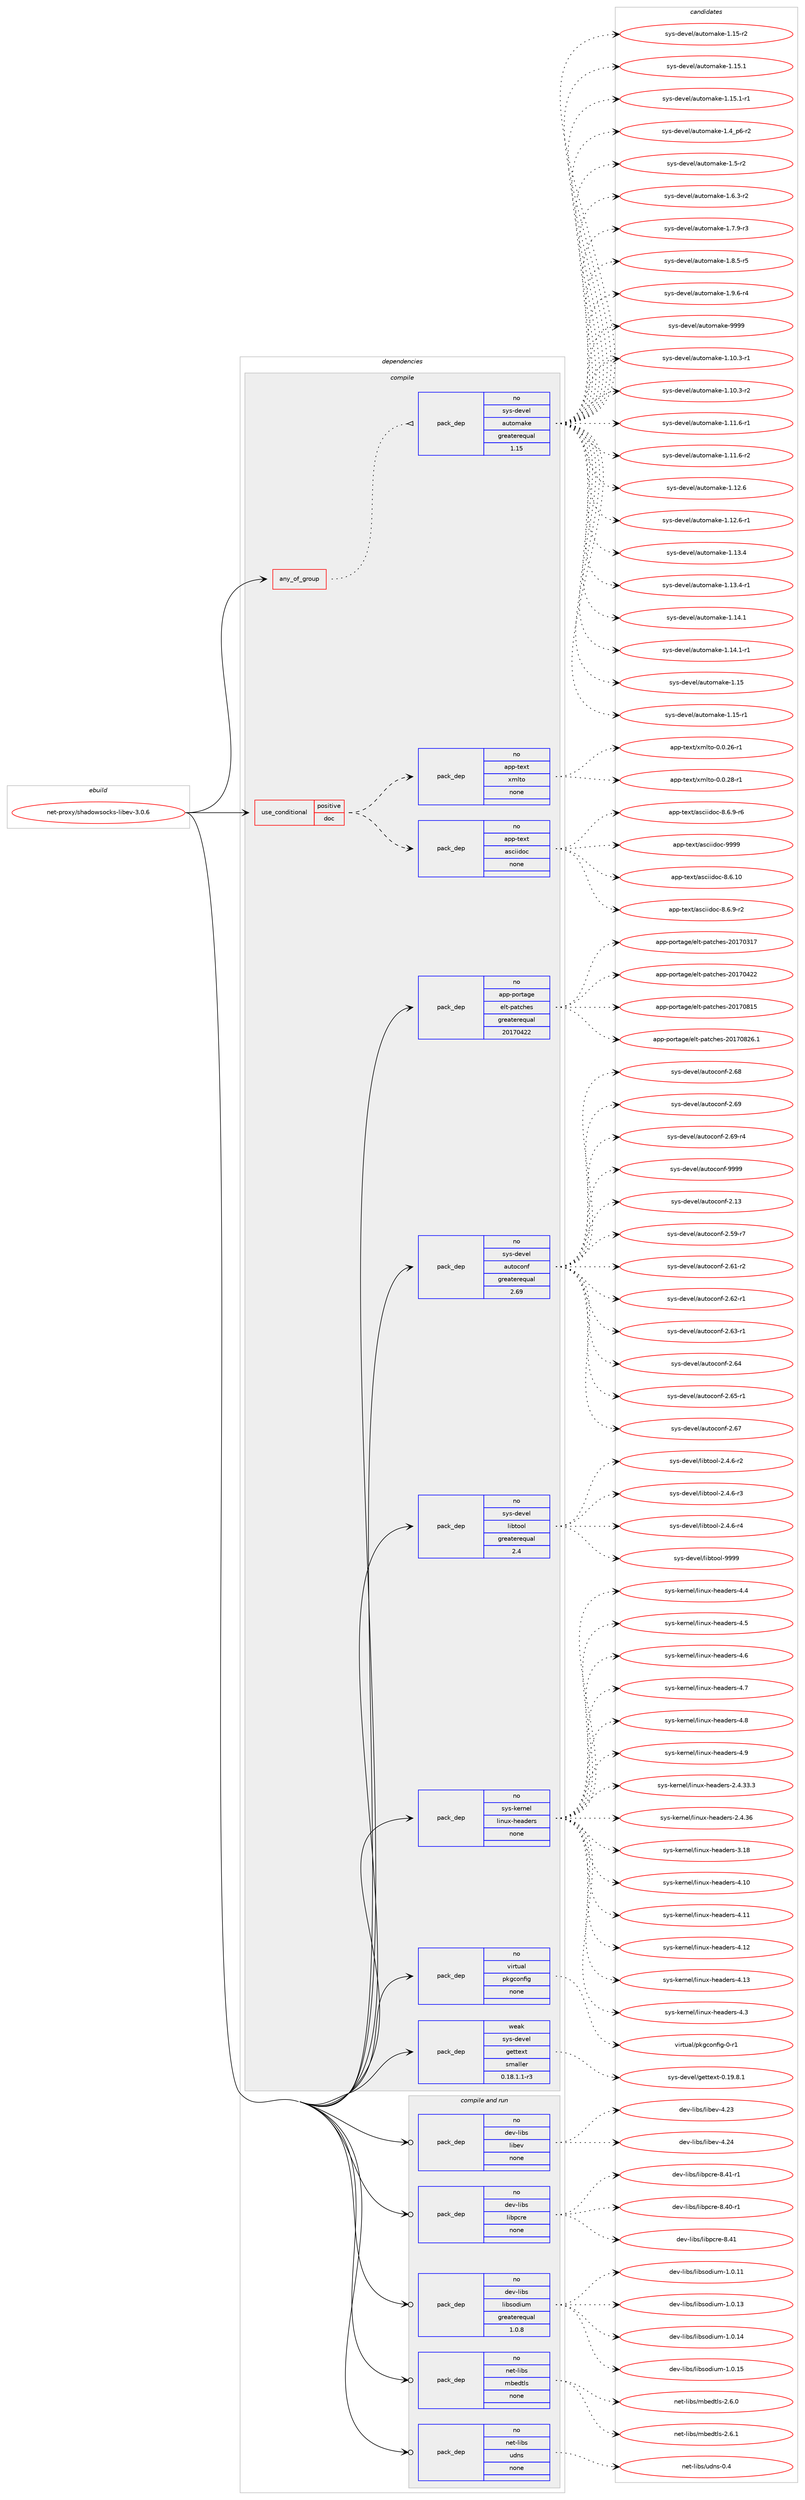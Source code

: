 digraph prolog {

# *************
# Graph options
# *************

newrank=true;
concentrate=true;
compound=true;
graph [rankdir=LR,fontname=Helvetica,fontsize=10,ranksep=1.5];#, ranksep=2.5, nodesep=0.2];
edge  [arrowhead=vee];
node  [fontname=Helvetica,fontsize=10];

# **********
# The ebuild
# **********

subgraph cluster_leftcol {
color=gray;
rank=same;
label=<<i>ebuild</i>>;
id [label="net-proxy/shadowsocks-libev-3.0.6", color=red, width=4, href="../net-proxy/shadowsocks-libev-3.0.6.svg"];
}

# ****************
# The dependencies
# ****************

subgraph cluster_midcol {
color=gray;
label=<<i>dependencies</i>>;
subgraph cluster_compile {
fillcolor="#eeeeee";
style=filled;
label=<<i>compile</i>>;
subgraph any7313 {
dependency436671 [label=<<TABLE BORDER="0" CELLBORDER="1" CELLSPACING="0" CELLPADDING="4"><TR><TD CELLPADDING="10">any_of_group</TD></TR></TABLE>>, shape=none, color=red];subgraph pack321276 {
dependency436672 [label=<<TABLE BORDER="0" CELLBORDER="1" CELLSPACING="0" CELLPADDING="4" WIDTH="220"><TR><TD ROWSPAN="6" CELLPADDING="30">pack_dep</TD></TR><TR><TD WIDTH="110">no</TD></TR><TR><TD>sys-devel</TD></TR><TR><TD>automake</TD></TR><TR><TD>greaterequal</TD></TR><TR><TD>1.15</TD></TR></TABLE>>, shape=none, color=blue];
}
dependency436671:e -> dependency436672:w [weight=20,style="dotted",arrowhead="oinv"];
}
id:e -> dependency436671:w [weight=20,style="solid",arrowhead="vee"];
subgraph cond107849 {
dependency436673 [label=<<TABLE BORDER="0" CELLBORDER="1" CELLSPACING="0" CELLPADDING="4"><TR><TD ROWSPAN="3" CELLPADDING="10">use_conditional</TD></TR><TR><TD>positive</TD></TR><TR><TD>doc</TD></TR></TABLE>>, shape=none, color=red];
subgraph pack321277 {
dependency436674 [label=<<TABLE BORDER="0" CELLBORDER="1" CELLSPACING="0" CELLPADDING="4" WIDTH="220"><TR><TD ROWSPAN="6" CELLPADDING="30">pack_dep</TD></TR><TR><TD WIDTH="110">no</TD></TR><TR><TD>app-text</TD></TR><TR><TD>asciidoc</TD></TR><TR><TD>none</TD></TR><TR><TD></TD></TR></TABLE>>, shape=none, color=blue];
}
dependency436673:e -> dependency436674:w [weight=20,style="dashed",arrowhead="vee"];
subgraph pack321278 {
dependency436675 [label=<<TABLE BORDER="0" CELLBORDER="1" CELLSPACING="0" CELLPADDING="4" WIDTH="220"><TR><TD ROWSPAN="6" CELLPADDING="30">pack_dep</TD></TR><TR><TD WIDTH="110">no</TD></TR><TR><TD>app-text</TD></TR><TR><TD>xmlto</TD></TR><TR><TD>none</TD></TR><TR><TD></TD></TR></TABLE>>, shape=none, color=blue];
}
dependency436673:e -> dependency436675:w [weight=20,style="dashed",arrowhead="vee"];
}
id:e -> dependency436673:w [weight=20,style="solid",arrowhead="vee"];
subgraph pack321279 {
dependency436676 [label=<<TABLE BORDER="0" CELLBORDER="1" CELLSPACING="0" CELLPADDING="4" WIDTH="220"><TR><TD ROWSPAN="6" CELLPADDING="30">pack_dep</TD></TR><TR><TD WIDTH="110">no</TD></TR><TR><TD>app-portage</TD></TR><TR><TD>elt-patches</TD></TR><TR><TD>greaterequal</TD></TR><TR><TD>20170422</TD></TR></TABLE>>, shape=none, color=blue];
}
id:e -> dependency436676:w [weight=20,style="solid",arrowhead="vee"];
subgraph pack321280 {
dependency436677 [label=<<TABLE BORDER="0" CELLBORDER="1" CELLSPACING="0" CELLPADDING="4" WIDTH="220"><TR><TD ROWSPAN="6" CELLPADDING="30">pack_dep</TD></TR><TR><TD WIDTH="110">no</TD></TR><TR><TD>sys-devel</TD></TR><TR><TD>autoconf</TD></TR><TR><TD>greaterequal</TD></TR><TR><TD>2.69</TD></TR></TABLE>>, shape=none, color=blue];
}
id:e -> dependency436677:w [weight=20,style="solid",arrowhead="vee"];
subgraph pack321281 {
dependency436678 [label=<<TABLE BORDER="0" CELLBORDER="1" CELLSPACING="0" CELLPADDING="4" WIDTH="220"><TR><TD ROWSPAN="6" CELLPADDING="30">pack_dep</TD></TR><TR><TD WIDTH="110">no</TD></TR><TR><TD>sys-devel</TD></TR><TR><TD>libtool</TD></TR><TR><TD>greaterequal</TD></TR><TR><TD>2.4</TD></TR></TABLE>>, shape=none, color=blue];
}
id:e -> dependency436678:w [weight=20,style="solid",arrowhead="vee"];
subgraph pack321282 {
dependency436679 [label=<<TABLE BORDER="0" CELLBORDER="1" CELLSPACING="0" CELLPADDING="4" WIDTH="220"><TR><TD ROWSPAN="6" CELLPADDING="30">pack_dep</TD></TR><TR><TD WIDTH="110">no</TD></TR><TR><TD>sys-kernel</TD></TR><TR><TD>linux-headers</TD></TR><TR><TD>none</TD></TR><TR><TD></TD></TR></TABLE>>, shape=none, color=blue];
}
id:e -> dependency436679:w [weight=20,style="solid",arrowhead="vee"];
subgraph pack321283 {
dependency436680 [label=<<TABLE BORDER="0" CELLBORDER="1" CELLSPACING="0" CELLPADDING="4" WIDTH="220"><TR><TD ROWSPAN="6" CELLPADDING="30">pack_dep</TD></TR><TR><TD WIDTH="110">no</TD></TR><TR><TD>virtual</TD></TR><TR><TD>pkgconfig</TD></TR><TR><TD>none</TD></TR><TR><TD></TD></TR></TABLE>>, shape=none, color=blue];
}
id:e -> dependency436680:w [weight=20,style="solid",arrowhead="vee"];
subgraph pack321284 {
dependency436681 [label=<<TABLE BORDER="0" CELLBORDER="1" CELLSPACING="0" CELLPADDING="4" WIDTH="220"><TR><TD ROWSPAN="6" CELLPADDING="30">pack_dep</TD></TR><TR><TD WIDTH="110">weak</TD></TR><TR><TD>sys-devel</TD></TR><TR><TD>gettext</TD></TR><TR><TD>smaller</TD></TR><TR><TD>0.18.1.1-r3</TD></TR></TABLE>>, shape=none, color=blue];
}
id:e -> dependency436681:w [weight=20,style="solid",arrowhead="vee"];
}
subgraph cluster_compileandrun {
fillcolor="#eeeeee";
style=filled;
label=<<i>compile and run</i>>;
subgraph pack321285 {
dependency436682 [label=<<TABLE BORDER="0" CELLBORDER="1" CELLSPACING="0" CELLPADDING="4" WIDTH="220"><TR><TD ROWSPAN="6" CELLPADDING="30">pack_dep</TD></TR><TR><TD WIDTH="110">no</TD></TR><TR><TD>dev-libs</TD></TR><TR><TD>libev</TD></TR><TR><TD>none</TD></TR><TR><TD></TD></TR></TABLE>>, shape=none, color=blue];
}
id:e -> dependency436682:w [weight=20,style="solid",arrowhead="odotvee"];
subgraph pack321286 {
dependency436683 [label=<<TABLE BORDER="0" CELLBORDER="1" CELLSPACING="0" CELLPADDING="4" WIDTH="220"><TR><TD ROWSPAN="6" CELLPADDING="30">pack_dep</TD></TR><TR><TD WIDTH="110">no</TD></TR><TR><TD>dev-libs</TD></TR><TR><TD>libpcre</TD></TR><TR><TD>none</TD></TR><TR><TD></TD></TR></TABLE>>, shape=none, color=blue];
}
id:e -> dependency436683:w [weight=20,style="solid",arrowhead="odotvee"];
subgraph pack321287 {
dependency436684 [label=<<TABLE BORDER="0" CELLBORDER="1" CELLSPACING="0" CELLPADDING="4" WIDTH="220"><TR><TD ROWSPAN="6" CELLPADDING="30">pack_dep</TD></TR><TR><TD WIDTH="110">no</TD></TR><TR><TD>dev-libs</TD></TR><TR><TD>libsodium</TD></TR><TR><TD>greaterequal</TD></TR><TR><TD>1.0.8</TD></TR></TABLE>>, shape=none, color=blue];
}
id:e -> dependency436684:w [weight=20,style="solid",arrowhead="odotvee"];
subgraph pack321288 {
dependency436685 [label=<<TABLE BORDER="0" CELLBORDER="1" CELLSPACING="0" CELLPADDING="4" WIDTH="220"><TR><TD ROWSPAN="6" CELLPADDING="30">pack_dep</TD></TR><TR><TD WIDTH="110">no</TD></TR><TR><TD>net-libs</TD></TR><TR><TD>mbedtls</TD></TR><TR><TD>none</TD></TR><TR><TD></TD></TR></TABLE>>, shape=none, color=blue];
}
id:e -> dependency436685:w [weight=20,style="solid",arrowhead="odotvee"];
subgraph pack321289 {
dependency436686 [label=<<TABLE BORDER="0" CELLBORDER="1" CELLSPACING="0" CELLPADDING="4" WIDTH="220"><TR><TD ROWSPAN="6" CELLPADDING="30">pack_dep</TD></TR><TR><TD WIDTH="110">no</TD></TR><TR><TD>net-libs</TD></TR><TR><TD>udns</TD></TR><TR><TD>none</TD></TR><TR><TD></TD></TR></TABLE>>, shape=none, color=blue];
}
id:e -> dependency436686:w [weight=20,style="solid",arrowhead="odotvee"];
}
subgraph cluster_run {
fillcolor="#eeeeee";
style=filled;
label=<<i>run</i>>;
}
}

# **************
# The candidates
# **************

subgraph cluster_choices {
rank=same;
color=gray;
label=<<i>candidates</i>>;

subgraph choice321276 {
color=black;
nodesep=1;
choice11512111545100101118101108479711711611110997107101454946494846514511449 [label="sys-devel/automake-1.10.3-r1", color=red, width=4,href="../sys-devel/automake-1.10.3-r1.svg"];
choice11512111545100101118101108479711711611110997107101454946494846514511450 [label="sys-devel/automake-1.10.3-r2", color=red, width=4,href="../sys-devel/automake-1.10.3-r2.svg"];
choice11512111545100101118101108479711711611110997107101454946494946544511449 [label="sys-devel/automake-1.11.6-r1", color=red, width=4,href="../sys-devel/automake-1.11.6-r1.svg"];
choice11512111545100101118101108479711711611110997107101454946494946544511450 [label="sys-devel/automake-1.11.6-r2", color=red, width=4,href="../sys-devel/automake-1.11.6-r2.svg"];
choice1151211154510010111810110847971171161111099710710145494649504654 [label="sys-devel/automake-1.12.6", color=red, width=4,href="../sys-devel/automake-1.12.6.svg"];
choice11512111545100101118101108479711711611110997107101454946495046544511449 [label="sys-devel/automake-1.12.6-r1", color=red, width=4,href="../sys-devel/automake-1.12.6-r1.svg"];
choice1151211154510010111810110847971171161111099710710145494649514652 [label="sys-devel/automake-1.13.4", color=red, width=4,href="../sys-devel/automake-1.13.4.svg"];
choice11512111545100101118101108479711711611110997107101454946495146524511449 [label="sys-devel/automake-1.13.4-r1", color=red, width=4,href="../sys-devel/automake-1.13.4-r1.svg"];
choice1151211154510010111810110847971171161111099710710145494649524649 [label="sys-devel/automake-1.14.1", color=red, width=4,href="../sys-devel/automake-1.14.1.svg"];
choice11512111545100101118101108479711711611110997107101454946495246494511449 [label="sys-devel/automake-1.14.1-r1", color=red, width=4,href="../sys-devel/automake-1.14.1-r1.svg"];
choice115121115451001011181011084797117116111109971071014549464953 [label="sys-devel/automake-1.15", color=red, width=4,href="../sys-devel/automake-1.15.svg"];
choice1151211154510010111810110847971171161111099710710145494649534511449 [label="sys-devel/automake-1.15-r1", color=red, width=4,href="../sys-devel/automake-1.15-r1.svg"];
choice1151211154510010111810110847971171161111099710710145494649534511450 [label="sys-devel/automake-1.15-r2", color=red, width=4,href="../sys-devel/automake-1.15-r2.svg"];
choice1151211154510010111810110847971171161111099710710145494649534649 [label="sys-devel/automake-1.15.1", color=red, width=4,href="../sys-devel/automake-1.15.1.svg"];
choice11512111545100101118101108479711711611110997107101454946495346494511449 [label="sys-devel/automake-1.15.1-r1", color=red, width=4,href="../sys-devel/automake-1.15.1-r1.svg"];
choice115121115451001011181011084797117116111109971071014549465295112544511450 [label="sys-devel/automake-1.4_p6-r2", color=red, width=4,href="../sys-devel/automake-1.4_p6-r2.svg"];
choice11512111545100101118101108479711711611110997107101454946534511450 [label="sys-devel/automake-1.5-r2", color=red, width=4,href="../sys-devel/automake-1.5-r2.svg"];
choice115121115451001011181011084797117116111109971071014549465446514511450 [label="sys-devel/automake-1.6.3-r2", color=red, width=4,href="../sys-devel/automake-1.6.3-r2.svg"];
choice115121115451001011181011084797117116111109971071014549465546574511451 [label="sys-devel/automake-1.7.9-r3", color=red, width=4,href="../sys-devel/automake-1.7.9-r3.svg"];
choice115121115451001011181011084797117116111109971071014549465646534511453 [label="sys-devel/automake-1.8.5-r5", color=red, width=4,href="../sys-devel/automake-1.8.5-r5.svg"];
choice115121115451001011181011084797117116111109971071014549465746544511452 [label="sys-devel/automake-1.9.6-r4", color=red, width=4,href="../sys-devel/automake-1.9.6-r4.svg"];
choice115121115451001011181011084797117116111109971071014557575757 [label="sys-devel/automake-9999", color=red, width=4,href="../sys-devel/automake-9999.svg"];
dependency436672:e -> choice11512111545100101118101108479711711611110997107101454946494846514511449:w [style=dotted,weight="100"];
dependency436672:e -> choice11512111545100101118101108479711711611110997107101454946494846514511450:w [style=dotted,weight="100"];
dependency436672:e -> choice11512111545100101118101108479711711611110997107101454946494946544511449:w [style=dotted,weight="100"];
dependency436672:e -> choice11512111545100101118101108479711711611110997107101454946494946544511450:w [style=dotted,weight="100"];
dependency436672:e -> choice1151211154510010111810110847971171161111099710710145494649504654:w [style=dotted,weight="100"];
dependency436672:e -> choice11512111545100101118101108479711711611110997107101454946495046544511449:w [style=dotted,weight="100"];
dependency436672:e -> choice1151211154510010111810110847971171161111099710710145494649514652:w [style=dotted,weight="100"];
dependency436672:e -> choice11512111545100101118101108479711711611110997107101454946495146524511449:w [style=dotted,weight="100"];
dependency436672:e -> choice1151211154510010111810110847971171161111099710710145494649524649:w [style=dotted,weight="100"];
dependency436672:e -> choice11512111545100101118101108479711711611110997107101454946495246494511449:w [style=dotted,weight="100"];
dependency436672:e -> choice115121115451001011181011084797117116111109971071014549464953:w [style=dotted,weight="100"];
dependency436672:e -> choice1151211154510010111810110847971171161111099710710145494649534511449:w [style=dotted,weight="100"];
dependency436672:e -> choice1151211154510010111810110847971171161111099710710145494649534511450:w [style=dotted,weight="100"];
dependency436672:e -> choice1151211154510010111810110847971171161111099710710145494649534649:w [style=dotted,weight="100"];
dependency436672:e -> choice11512111545100101118101108479711711611110997107101454946495346494511449:w [style=dotted,weight="100"];
dependency436672:e -> choice115121115451001011181011084797117116111109971071014549465295112544511450:w [style=dotted,weight="100"];
dependency436672:e -> choice11512111545100101118101108479711711611110997107101454946534511450:w [style=dotted,weight="100"];
dependency436672:e -> choice115121115451001011181011084797117116111109971071014549465446514511450:w [style=dotted,weight="100"];
dependency436672:e -> choice115121115451001011181011084797117116111109971071014549465546574511451:w [style=dotted,weight="100"];
dependency436672:e -> choice115121115451001011181011084797117116111109971071014549465646534511453:w [style=dotted,weight="100"];
dependency436672:e -> choice115121115451001011181011084797117116111109971071014549465746544511452:w [style=dotted,weight="100"];
dependency436672:e -> choice115121115451001011181011084797117116111109971071014557575757:w [style=dotted,weight="100"];
}
subgraph choice321277 {
color=black;
nodesep=1;
choice97112112451161011201164797115991051051001119945564654464948 [label="app-text/asciidoc-8.6.10", color=red, width=4,href="../app-text/asciidoc-8.6.10.svg"];
choice9711211245116101120116479711599105105100111994556465446574511450 [label="app-text/asciidoc-8.6.9-r2", color=red, width=4,href="../app-text/asciidoc-8.6.9-r2.svg"];
choice9711211245116101120116479711599105105100111994556465446574511454 [label="app-text/asciidoc-8.6.9-r6", color=red, width=4,href="../app-text/asciidoc-8.6.9-r6.svg"];
choice9711211245116101120116479711599105105100111994557575757 [label="app-text/asciidoc-9999", color=red, width=4,href="../app-text/asciidoc-9999.svg"];
dependency436674:e -> choice97112112451161011201164797115991051051001119945564654464948:w [style=dotted,weight="100"];
dependency436674:e -> choice9711211245116101120116479711599105105100111994556465446574511450:w [style=dotted,weight="100"];
dependency436674:e -> choice9711211245116101120116479711599105105100111994556465446574511454:w [style=dotted,weight="100"];
dependency436674:e -> choice9711211245116101120116479711599105105100111994557575757:w [style=dotted,weight="100"];
}
subgraph choice321278 {
color=black;
nodesep=1;
choice971121124511610112011647120109108116111454846484650544511449 [label="app-text/xmlto-0.0.26-r1", color=red, width=4,href="../app-text/xmlto-0.0.26-r1.svg"];
choice971121124511610112011647120109108116111454846484650564511449 [label="app-text/xmlto-0.0.28-r1", color=red, width=4,href="../app-text/xmlto-0.0.28-r1.svg"];
dependency436675:e -> choice971121124511610112011647120109108116111454846484650544511449:w [style=dotted,weight="100"];
dependency436675:e -> choice971121124511610112011647120109108116111454846484650564511449:w [style=dotted,weight="100"];
}
subgraph choice321279 {
color=black;
nodesep=1;
choice97112112451121111141169710310147101108116451129711699104101115455048495548514955 [label="app-portage/elt-patches-20170317", color=red, width=4,href="../app-portage/elt-patches-20170317.svg"];
choice97112112451121111141169710310147101108116451129711699104101115455048495548525050 [label="app-portage/elt-patches-20170422", color=red, width=4,href="../app-portage/elt-patches-20170422.svg"];
choice97112112451121111141169710310147101108116451129711699104101115455048495548564953 [label="app-portage/elt-patches-20170815", color=red, width=4,href="../app-portage/elt-patches-20170815.svg"];
choice971121124511211111411697103101471011081164511297116991041011154550484955485650544649 [label="app-portage/elt-patches-20170826.1", color=red, width=4,href="../app-portage/elt-patches-20170826.1.svg"];
dependency436676:e -> choice97112112451121111141169710310147101108116451129711699104101115455048495548514955:w [style=dotted,weight="100"];
dependency436676:e -> choice97112112451121111141169710310147101108116451129711699104101115455048495548525050:w [style=dotted,weight="100"];
dependency436676:e -> choice97112112451121111141169710310147101108116451129711699104101115455048495548564953:w [style=dotted,weight="100"];
dependency436676:e -> choice971121124511211111411697103101471011081164511297116991041011154550484955485650544649:w [style=dotted,weight="100"];
}
subgraph choice321280 {
color=black;
nodesep=1;
choice115121115451001011181011084797117116111991111101024550464951 [label="sys-devel/autoconf-2.13", color=red, width=4,href="../sys-devel/autoconf-2.13.svg"];
choice1151211154510010111810110847971171161119911111010245504653574511455 [label="sys-devel/autoconf-2.59-r7", color=red, width=4,href="../sys-devel/autoconf-2.59-r7.svg"];
choice1151211154510010111810110847971171161119911111010245504654494511450 [label="sys-devel/autoconf-2.61-r2", color=red, width=4,href="../sys-devel/autoconf-2.61-r2.svg"];
choice1151211154510010111810110847971171161119911111010245504654504511449 [label="sys-devel/autoconf-2.62-r1", color=red, width=4,href="../sys-devel/autoconf-2.62-r1.svg"];
choice1151211154510010111810110847971171161119911111010245504654514511449 [label="sys-devel/autoconf-2.63-r1", color=red, width=4,href="../sys-devel/autoconf-2.63-r1.svg"];
choice115121115451001011181011084797117116111991111101024550465452 [label="sys-devel/autoconf-2.64", color=red, width=4,href="../sys-devel/autoconf-2.64.svg"];
choice1151211154510010111810110847971171161119911111010245504654534511449 [label="sys-devel/autoconf-2.65-r1", color=red, width=4,href="../sys-devel/autoconf-2.65-r1.svg"];
choice115121115451001011181011084797117116111991111101024550465455 [label="sys-devel/autoconf-2.67", color=red, width=4,href="../sys-devel/autoconf-2.67.svg"];
choice115121115451001011181011084797117116111991111101024550465456 [label="sys-devel/autoconf-2.68", color=red, width=4,href="../sys-devel/autoconf-2.68.svg"];
choice115121115451001011181011084797117116111991111101024550465457 [label="sys-devel/autoconf-2.69", color=red, width=4,href="../sys-devel/autoconf-2.69.svg"];
choice1151211154510010111810110847971171161119911111010245504654574511452 [label="sys-devel/autoconf-2.69-r4", color=red, width=4,href="../sys-devel/autoconf-2.69-r4.svg"];
choice115121115451001011181011084797117116111991111101024557575757 [label="sys-devel/autoconf-9999", color=red, width=4,href="../sys-devel/autoconf-9999.svg"];
dependency436677:e -> choice115121115451001011181011084797117116111991111101024550464951:w [style=dotted,weight="100"];
dependency436677:e -> choice1151211154510010111810110847971171161119911111010245504653574511455:w [style=dotted,weight="100"];
dependency436677:e -> choice1151211154510010111810110847971171161119911111010245504654494511450:w [style=dotted,weight="100"];
dependency436677:e -> choice1151211154510010111810110847971171161119911111010245504654504511449:w [style=dotted,weight="100"];
dependency436677:e -> choice1151211154510010111810110847971171161119911111010245504654514511449:w [style=dotted,weight="100"];
dependency436677:e -> choice115121115451001011181011084797117116111991111101024550465452:w [style=dotted,weight="100"];
dependency436677:e -> choice1151211154510010111810110847971171161119911111010245504654534511449:w [style=dotted,weight="100"];
dependency436677:e -> choice115121115451001011181011084797117116111991111101024550465455:w [style=dotted,weight="100"];
dependency436677:e -> choice115121115451001011181011084797117116111991111101024550465456:w [style=dotted,weight="100"];
dependency436677:e -> choice115121115451001011181011084797117116111991111101024550465457:w [style=dotted,weight="100"];
dependency436677:e -> choice1151211154510010111810110847971171161119911111010245504654574511452:w [style=dotted,weight="100"];
dependency436677:e -> choice115121115451001011181011084797117116111991111101024557575757:w [style=dotted,weight="100"];
}
subgraph choice321281 {
color=black;
nodesep=1;
choice1151211154510010111810110847108105981161111111084550465246544511450 [label="sys-devel/libtool-2.4.6-r2", color=red, width=4,href="../sys-devel/libtool-2.4.6-r2.svg"];
choice1151211154510010111810110847108105981161111111084550465246544511451 [label="sys-devel/libtool-2.4.6-r3", color=red, width=4,href="../sys-devel/libtool-2.4.6-r3.svg"];
choice1151211154510010111810110847108105981161111111084550465246544511452 [label="sys-devel/libtool-2.4.6-r4", color=red, width=4,href="../sys-devel/libtool-2.4.6-r4.svg"];
choice1151211154510010111810110847108105981161111111084557575757 [label="sys-devel/libtool-9999", color=red, width=4,href="../sys-devel/libtool-9999.svg"];
dependency436678:e -> choice1151211154510010111810110847108105981161111111084550465246544511450:w [style=dotted,weight="100"];
dependency436678:e -> choice1151211154510010111810110847108105981161111111084550465246544511451:w [style=dotted,weight="100"];
dependency436678:e -> choice1151211154510010111810110847108105981161111111084550465246544511452:w [style=dotted,weight="100"];
dependency436678:e -> choice1151211154510010111810110847108105981161111111084557575757:w [style=dotted,weight="100"];
}
subgraph choice321282 {
color=black;
nodesep=1;
choice11512111545107101114110101108471081051101171204510410197100101114115455046524651514651 [label="sys-kernel/linux-headers-2.4.33.3", color=red, width=4,href="../sys-kernel/linux-headers-2.4.33.3.svg"];
choice1151211154510710111411010110847108105110117120451041019710010111411545504652465154 [label="sys-kernel/linux-headers-2.4.36", color=red, width=4,href="../sys-kernel/linux-headers-2.4.36.svg"];
choice115121115451071011141101011084710810511011712045104101971001011141154551464956 [label="sys-kernel/linux-headers-3.18", color=red, width=4,href="../sys-kernel/linux-headers-3.18.svg"];
choice115121115451071011141101011084710810511011712045104101971001011141154552464948 [label="sys-kernel/linux-headers-4.10", color=red, width=4,href="../sys-kernel/linux-headers-4.10.svg"];
choice115121115451071011141101011084710810511011712045104101971001011141154552464949 [label="sys-kernel/linux-headers-4.11", color=red, width=4,href="../sys-kernel/linux-headers-4.11.svg"];
choice115121115451071011141101011084710810511011712045104101971001011141154552464950 [label="sys-kernel/linux-headers-4.12", color=red, width=4,href="../sys-kernel/linux-headers-4.12.svg"];
choice115121115451071011141101011084710810511011712045104101971001011141154552464951 [label="sys-kernel/linux-headers-4.13", color=red, width=4,href="../sys-kernel/linux-headers-4.13.svg"];
choice1151211154510710111411010110847108105110117120451041019710010111411545524651 [label="sys-kernel/linux-headers-4.3", color=red, width=4,href="../sys-kernel/linux-headers-4.3.svg"];
choice1151211154510710111411010110847108105110117120451041019710010111411545524652 [label="sys-kernel/linux-headers-4.4", color=red, width=4,href="../sys-kernel/linux-headers-4.4.svg"];
choice1151211154510710111411010110847108105110117120451041019710010111411545524653 [label="sys-kernel/linux-headers-4.5", color=red, width=4,href="../sys-kernel/linux-headers-4.5.svg"];
choice1151211154510710111411010110847108105110117120451041019710010111411545524654 [label="sys-kernel/linux-headers-4.6", color=red, width=4,href="../sys-kernel/linux-headers-4.6.svg"];
choice1151211154510710111411010110847108105110117120451041019710010111411545524655 [label="sys-kernel/linux-headers-4.7", color=red, width=4,href="../sys-kernel/linux-headers-4.7.svg"];
choice1151211154510710111411010110847108105110117120451041019710010111411545524656 [label="sys-kernel/linux-headers-4.8", color=red, width=4,href="../sys-kernel/linux-headers-4.8.svg"];
choice1151211154510710111411010110847108105110117120451041019710010111411545524657 [label="sys-kernel/linux-headers-4.9", color=red, width=4,href="../sys-kernel/linux-headers-4.9.svg"];
dependency436679:e -> choice11512111545107101114110101108471081051101171204510410197100101114115455046524651514651:w [style=dotted,weight="100"];
dependency436679:e -> choice1151211154510710111411010110847108105110117120451041019710010111411545504652465154:w [style=dotted,weight="100"];
dependency436679:e -> choice115121115451071011141101011084710810511011712045104101971001011141154551464956:w [style=dotted,weight="100"];
dependency436679:e -> choice115121115451071011141101011084710810511011712045104101971001011141154552464948:w [style=dotted,weight="100"];
dependency436679:e -> choice115121115451071011141101011084710810511011712045104101971001011141154552464949:w [style=dotted,weight="100"];
dependency436679:e -> choice115121115451071011141101011084710810511011712045104101971001011141154552464950:w [style=dotted,weight="100"];
dependency436679:e -> choice115121115451071011141101011084710810511011712045104101971001011141154552464951:w [style=dotted,weight="100"];
dependency436679:e -> choice1151211154510710111411010110847108105110117120451041019710010111411545524651:w [style=dotted,weight="100"];
dependency436679:e -> choice1151211154510710111411010110847108105110117120451041019710010111411545524652:w [style=dotted,weight="100"];
dependency436679:e -> choice1151211154510710111411010110847108105110117120451041019710010111411545524653:w [style=dotted,weight="100"];
dependency436679:e -> choice1151211154510710111411010110847108105110117120451041019710010111411545524654:w [style=dotted,weight="100"];
dependency436679:e -> choice1151211154510710111411010110847108105110117120451041019710010111411545524655:w [style=dotted,weight="100"];
dependency436679:e -> choice1151211154510710111411010110847108105110117120451041019710010111411545524656:w [style=dotted,weight="100"];
dependency436679:e -> choice1151211154510710111411010110847108105110117120451041019710010111411545524657:w [style=dotted,weight="100"];
}
subgraph choice321283 {
color=black;
nodesep=1;
choice11810511411611797108471121071039911111010210510345484511449 [label="virtual/pkgconfig-0-r1", color=red, width=4,href="../virtual/pkgconfig-0-r1.svg"];
dependency436680:e -> choice11810511411611797108471121071039911111010210510345484511449:w [style=dotted,weight="100"];
}
subgraph choice321284 {
color=black;
nodesep=1;
choice1151211154510010111810110847103101116116101120116454846495746564649 [label="sys-devel/gettext-0.19.8.1", color=red, width=4,href="../sys-devel/gettext-0.19.8.1.svg"];
dependency436681:e -> choice1151211154510010111810110847103101116116101120116454846495746564649:w [style=dotted,weight="100"];
}
subgraph choice321285 {
color=black;
nodesep=1;
choice100101118451081059811547108105981011184552465051 [label="dev-libs/libev-4.23", color=red, width=4,href="../dev-libs/libev-4.23.svg"];
choice100101118451081059811547108105981011184552465052 [label="dev-libs/libev-4.24", color=red, width=4,href="../dev-libs/libev-4.24.svg"];
dependency436682:e -> choice100101118451081059811547108105981011184552465051:w [style=dotted,weight="100"];
dependency436682:e -> choice100101118451081059811547108105981011184552465052:w [style=dotted,weight="100"];
}
subgraph choice321286 {
color=black;
nodesep=1;
choice100101118451081059811547108105981129911410145564652484511449 [label="dev-libs/libpcre-8.40-r1", color=red, width=4,href="../dev-libs/libpcre-8.40-r1.svg"];
choice10010111845108105981154710810598112991141014556465249 [label="dev-libs/libpcre-8.41", color=red, width=4,href="../dev-libs/libpcre-8.41.svg"];
choice100101118451081059811547108105981129911410145564652494511449 [label="dev-libs/libpcre-8.41-r1", color=red, width=4,href="../dev-libs/libpcre-8.41-r1.svg"];
dependency436683:e -> choice100101118451081059811547108105981129911410145564652484511449:w [style=dotted,weight="100"];
dependency436683:e -> choice10010111845108105981154710810598112991141014556465249:w [style=dotted,weight="100"];
dependency436683:e -> choice100101118451081059811547108105981129911410145564652494511449:w [style=dotted,weight="100"];
}
subgraph choice321287 {
color=black;
nodesep=1;
choice1001011184510810598115471081059811511110010511710945494648464949 [label="dev-libs/libsodium-1.0.11", color=red, width=4,href="../dev-libs/libsodium-1.0.11.svg"];
choice1001011184510810598115471081059811511110010511710945494648464951 [label="dev-libs/libsodium-1.0.13", color=red, width=4,href="../dev-libs/libsodium-1.0.13.svg"];
choice1001011184510810598115471081059811511110010511710945494648464952 [label="dev-libs/libsodium-1.0.14", color=red, width=4,href="../dev-libs/libsodium-1.0.14.svg"];
choice1001011184510810598115471081059811511110010511710945494648464953 [label="dev-libs/libsodium-1.0.15", color=red, width=4,href="../dev-libs/libsodium-1.0.15.svg"];
dependency436684:e -> choice1001011184510810598115471081059811511110010511710945494648464949:w [style=dotted,weight="100"];
dependency436684:e -> choice1001011184510810598115471081059811511110010511710945494648464951:w [style=dotted,weight="100"];
dependency436684:e -> choice1001011184510810598115471081059811511110010511710945494648464952:w [style=dotted,weight="100"];
dependency436684:e -> choice1001011184510810598115471081059811511110010511710945494648464953:w [style=dotted,weight="100"];
}
subgraph choice321288 {
color=black;
nodesep=1;
choice11010111645108105981154710998101100116108115455046544648 [label="net-libs/mbedtls-2.6.0", color=red, width=4,href="../net-libs/mbedtls-2.6.0.svg"];
choice11010111645108105981154710998101100116108115455046544649 [label="net-libs/mbedtls-2.6.1", color=red, width=4,href="../net-libs/mbedtls-2.6.1.svg"];
dependency436685:e -> choice11010111645108105981154710998101100116108115455046544648:w [style=dotted,weight="100"];
dependency436685:e -> choice11010111645108105981154710998101100116108115455046544649:w [style=dotted,weight="100"];
}
subgraph choice321289 {
color=black;
nodesep=1;
choice11010111645108105981154711710011011545484652 [label="net-libs/udns-0.4", color=red, width=4,href="../net-libs/udns-0.4.svg"];
dependency436686:e -> choice11010111645108105981154711710011011545484652:w [style=dotted,weight="100"];
}
}

}
